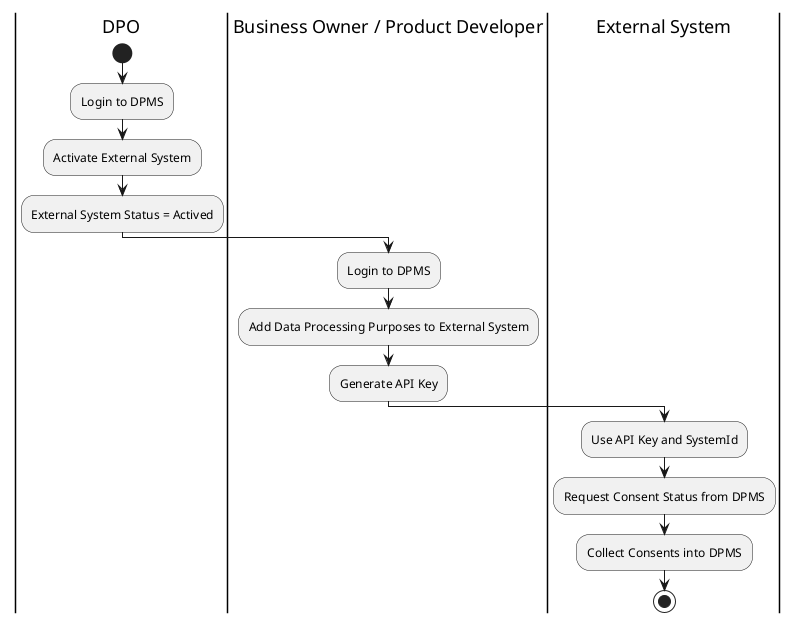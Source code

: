 @startuml
|DPO|
start
:Login to DPMS;
:Activate External System;
:External System Status = Actived;

|Business Owner / Product Developer|
:Login to DPMS;
:Add Data Processing Purposes to External System;
:Generate API Key;

|External System|
:Use API Key and SystemId;
:Request Consent Status from DPMS;
:Collect Consents into DPMS;
stop
@enduml
